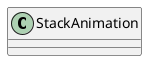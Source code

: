 <details>
<summary>Stack related classes</summary>
class_diagram_StackAnimation
@startuml

class StackAnimation {
	
}

@enduml
class_diagram_StackAnimation
</details>
